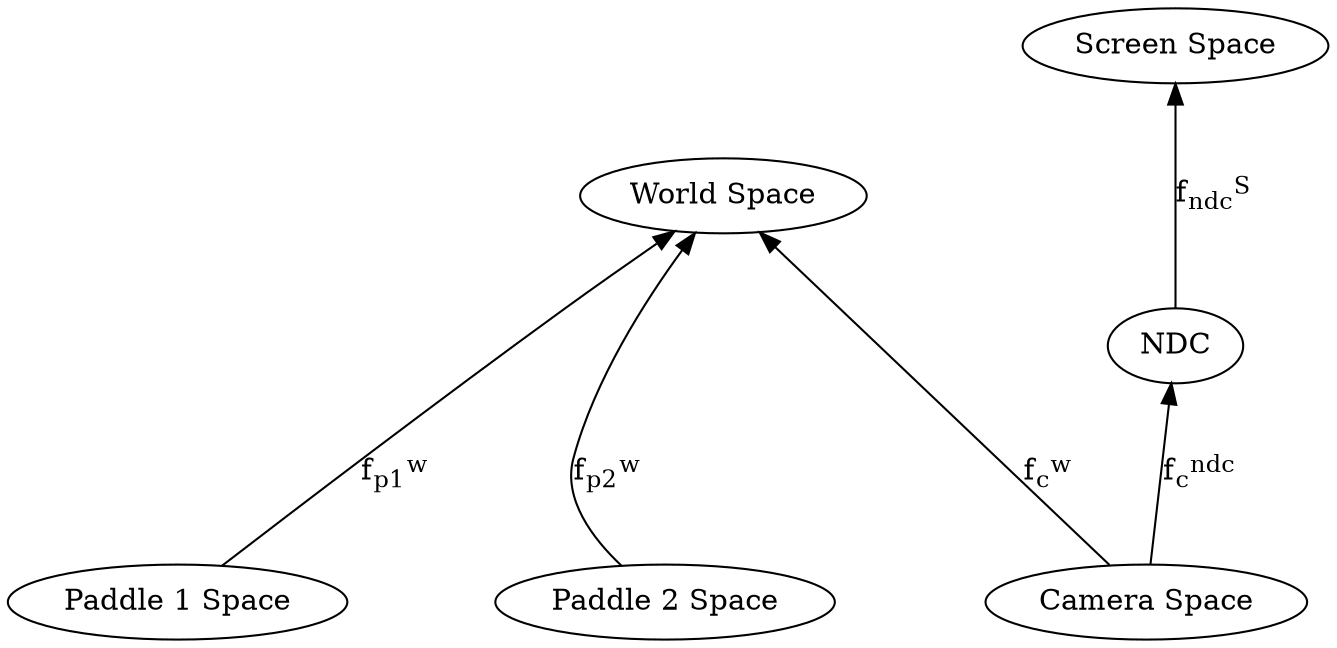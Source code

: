 digraph {
    rankdir="BT"
    nodesep=1
    ranksep=1
    p1 [label = "Paddle 1 Space"];
    p2 [label = "Paddle 2 Space"] ;
    cs [label = "Camera Space"];
    ws [label = "World Space"];
    ndc [label = "NDC"];
    p1 -> ws  [label=<f<SUB>p1</SUB><SUP>w</SUP>>,weight="0.2"];
    p2 -> ws [label=<f<SUB>p2</SUB><SUP>w</SUP>>,weight="0.2"];
    cs -> ws [label=<f<SUB>c</SUB><SUP>w</SUP>>,weight="0.2"];
    cs -> ndc [label=<f<SUB>c</SUB><SUP>ndc</SUP>>,weight="0.2"];
    ndc -> "Screen Space" [label=<f<SUB>ndc</SUB><SUP>S</SUP>>];
}
